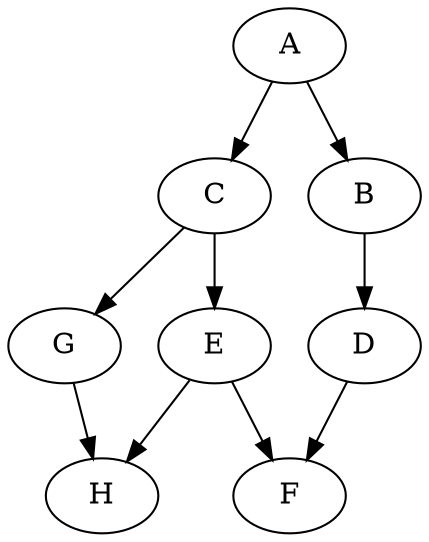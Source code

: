 strict digraph G {
C;
D;
B;
A;
E;
G;
F;
H;
C -> E;
C -> G;
D -> F;
B -> D;
A -> C;
A -> B;
E -> F;
E -> H;
G -> H;
}
